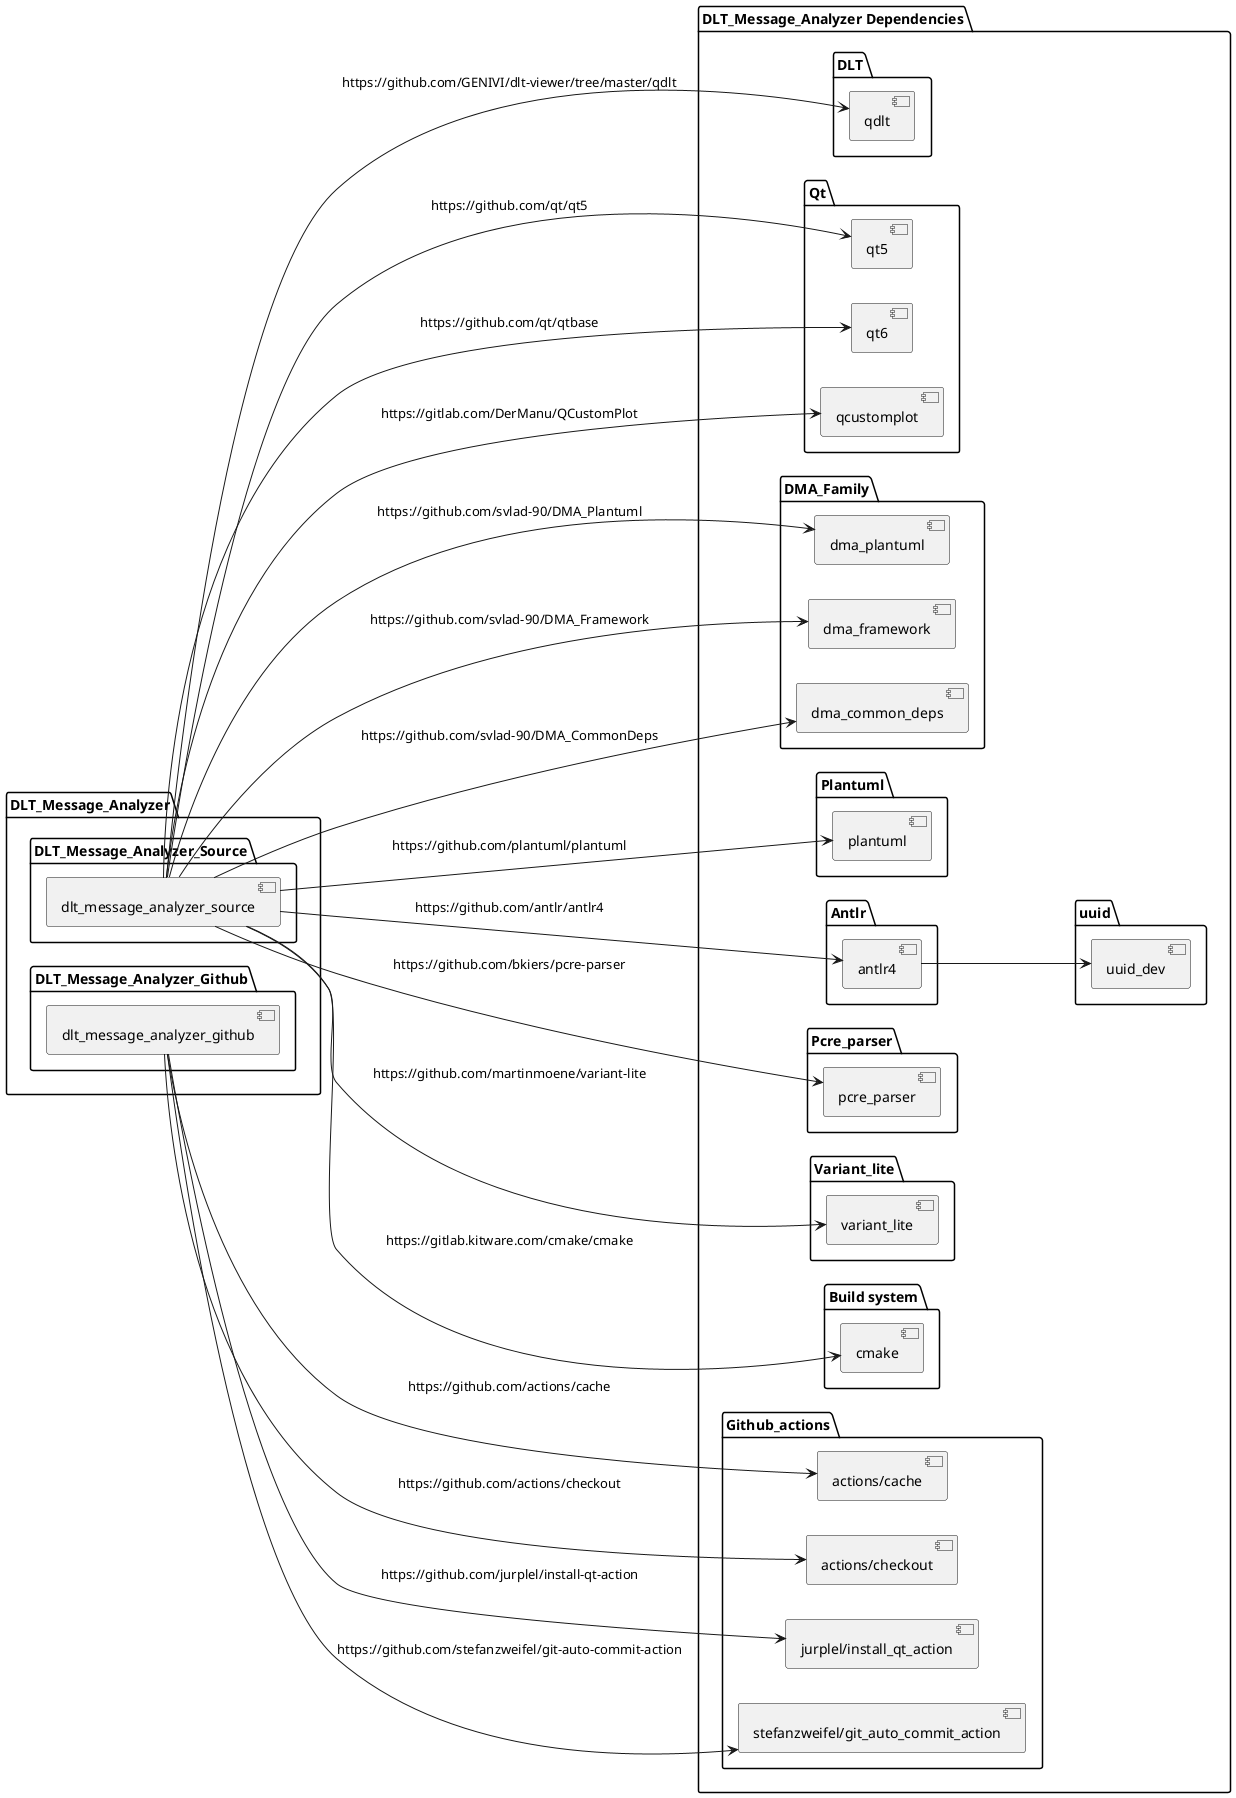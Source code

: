 @startuml

left to right direction

package "DLT_Message_Analyzer" {
    package "DLT_Message_Analyzer_Source" {
        [dlt_message_analyzer_source]
    }
    
    package "DLT_Message_Analyzer_Github" {
        [dlt_message_analyzer_github]
    }
}

package "DLT_Message_Analyzer Dependencies" {
    package "DLT" {
        [qdlt]
    }

    package "Qt" {
        [qt5]
        [qt6]
        [qcustomplot]
    }

    package "DMA_Family" {
        [dma_plantuml]
        [dma_framework]
        [dma_common_deps]
    }

    package "Plantuml" {
        [plantuml]
    }

    package "Antlr" {
        [antlr4]
    }
    
    package "uuid" {
        [uuid_dev]
    }

    package "Pcre_parser" {
        [pcre_parser]
    }

    package "Variant_lite" {
        [variant_lite]
    }

    package "Github_actions"{
        [actions/cache]
        [actions/checkout]
        [jurplel/install_qt_action]
        [stefanzweifel/git_auto_commit_action]
    }
    
    package "Build system"{
        [cmake]
    }
}

[dlt_message_analyzer_source] --> [dma_common_deps] : https://github.com/svlad-90/DMA_CommonDeps
[dlt_message_analyzer_source] --> [dma_framework] : https://github.com/svlad-90/DMA_Framework
[dlt_message_analyzer_source] --> [dma_plantuml] : https://github.com/svlad-90/DMA_Plantuml

[dlt_message_analyzer_source] --> [qt5] : https://github.com/qt/qt5
[dlt_message_analyzer_source] --> [qt6] : https://github.com/qt/qtbase
[dlt_message_analyzer_source] --> [qcustomplot] : https://gitlab.com/DerManu/QCustomPlot
[dlt_message_analyzer_source] --> [qdlt] : https://github.com/GENIVI/dlt-viewer/tree/master/qdlt
[dlt_message_analyzer_source] --> [plantuml] : https://github.com/plantuml/plantuml
[dlt_message_analyzer_source] --> [antlr4] : https://github.com/antlr/antlr4
[dlt_message_analyzer_source] --> [pcre_parser] : https://github.com/bkiers/pcre-parser
[dlt_message_analyzer_source] --> [variant_lite] : https://github.com/martinmoene/variant-lite
[dlt_message_analyzer_source] --> [cmake] : https://gitlab.kitware.com/cmake/cmake

[antlr4] --> [uuid_dev]

[dlt_message_analyzer_github] --> [actions/cache] : https://github.com/actions/cache
[dlt_message_analyzer_github] --> [actions/checkout] : https://github.com/actions/checkout
[dlt_message_analyzer_github] --> [jurplel/install_qt_action] : https://github.com/jurplel/install-qt-action
[dlt_message_analyzer_github] --> [stefanzweifel/git_auto_commit_action] : https://github.com/stefanzweifel/git-auto-commit-action

@enduml